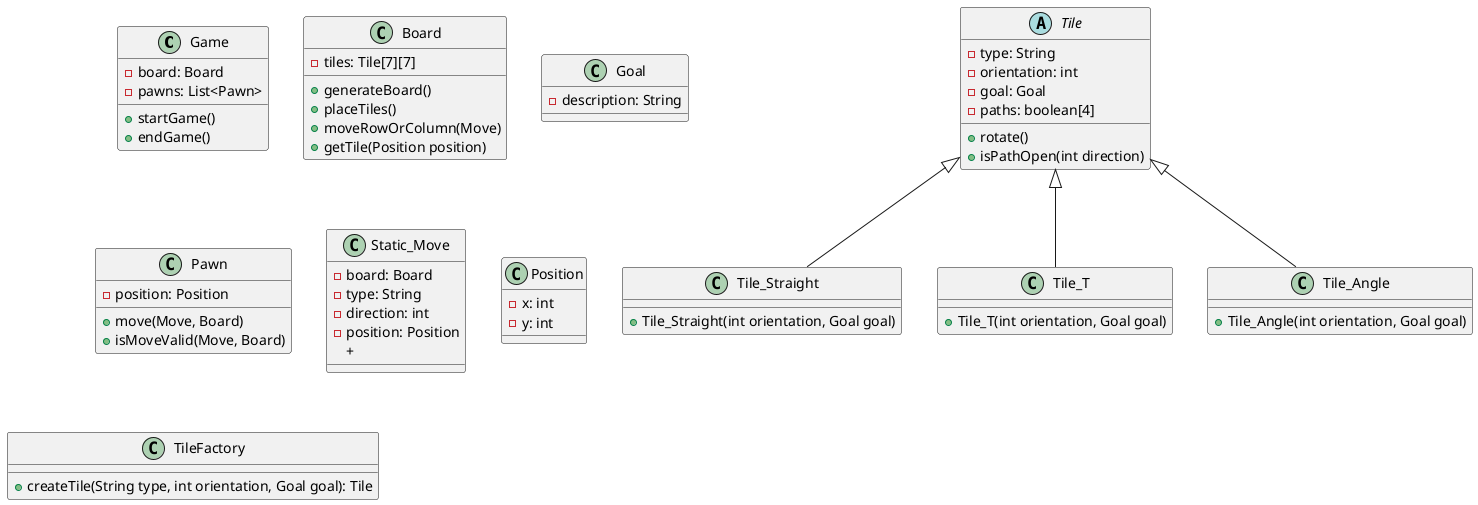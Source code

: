@startuml

class Game {
  - board: Board
  - pawns: List<Pawn>
  + startGame()
  + endGame()
}

class Board {
  - tiles: Tile[7][7]
  + generateBoard()
  + placeTiles()
  + moveRowOrColumn(Move)
  + getTile(Position position)
}

abstract class Tile {
  - type: String
  - orientation: int
  - goal: Goal
  - paths: boolean[4]
  + rotate()
  + isPathOpen(int direction)
}

class Tile_Straight {
  + Tile_Straight(int orientation, Goal goal)
}

class Tile_T {
  + Tile_T(int orientation, Goal goal)
}

class Tile_Angle {
  + Tile_Angle(int orientation, Goal goal)
}

class Goal {
  - description: String
}

class Pawn {
  - position: Position
  + move(Move, Board)
  + isMoveValid(Move, Board)
}

class Static_Move {
  - board: Board
  - type: String
  - direction: int
  - position: Position
  +
}

class Position {
  - x: int
  - y: int
}

 class TileFactory {
  + createTile(String type, int orientation, Goal goal): Tile
}


Tile <|-- Tile_Straight
Tile <|-- Tile_T
Tile <|-- Tile_Angle

@enduml
